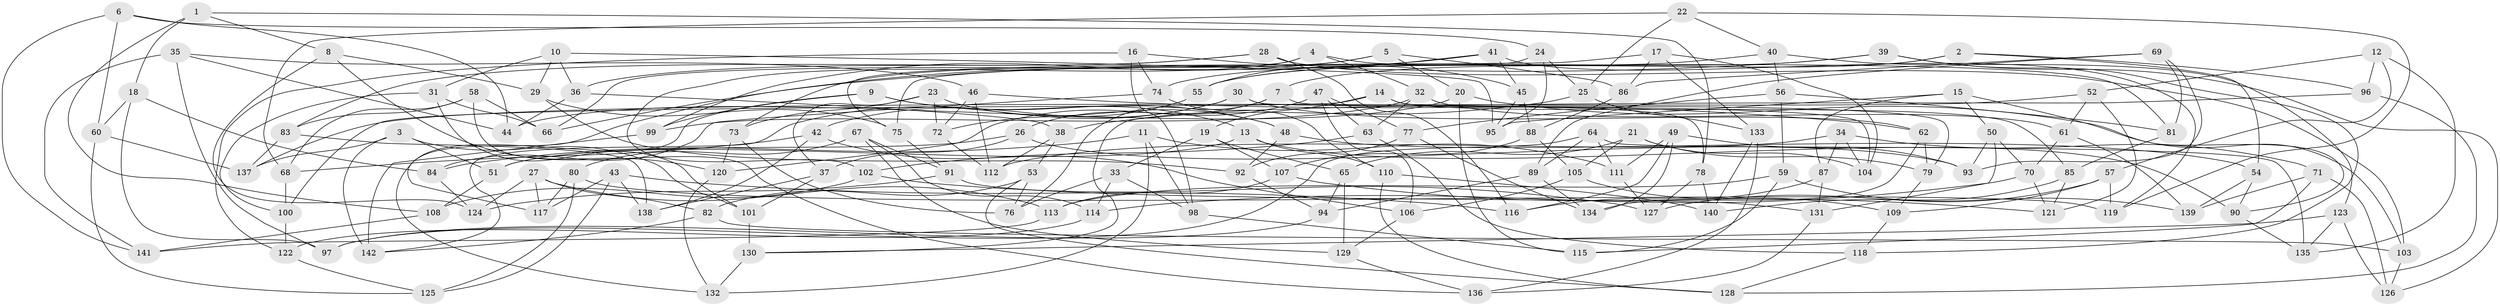 // Generated by graph-tools (version 1.1) at 2025/57/03/09/25 04:57:15]
// undirected, 142 vertices, 284 edges
graph export_dot {
graph [start="1"]
  node [color=gray90,style=filled];
  1;
  2;
  3;
  4;
  5;
  6;
  7;
  8;
  9;
  10;
  11;
  12;
  13;
  14;
  15;
  16;
  17;
  18;
  19;
  20;
  21;
  22;
  23;
  24;
  25;
  26;
  27;
  28;
  29;
  30;
  31;
  32;
  33;
  34;
  35;
  36;
  37;
  38;
  39;
  40;
  41;
  42;
  43;
  44;
  45;
  46;
  47;
  48;
  49;
  50;
  51;
  52;
  53;
  54;
  55;
  56;
  57;
  58;
  59;
  60;
  61;
  62;
  63;
  64;
  65;
  66;
  67;
  68;
  69;
  70;
  71;
  72;
  73;
  74;
  75;
  76;
  77;
  78;
  79;
  80;
  81;
  82;
  83;
  84;
  85;
  86;
  87;
  88;
  89;
  90;
  91;
  92;
  93;
  94;
  95;
  96;
  97;
  98;
  99;
  100;
  101;
  102;
  103;
  104;
  105;
  106;
  107;
  108;
  109;
  110;
  111;
  112;
  113;
  114;
  115;
  116;
  117;
  118;
  119;
  120;
  121;
  122;
  123;
  124;
  125;
  126;
  127;
  128;
  129;
  130;
  131;
  132;
  133;
  134;
  135;
  136;
  137;
  138;
  139;
  140;
  141;
  142;
  1 -- 108;
  1 -- 18;
  1 -- 8;
  1 -- 78;
  2 -- 7;
  2 -- 55;
  2 -- 54;
  2 -- 96;
  3 -- 142;
  3 -- 137;
  3 -- 101;
  3 -- 51;
  4 -- 81;
  4 -- 102;
  4 -- 32;
  4 -- 66;
  5 -- 20;
  5 -- 86;
  5 -- 99;
  5 -- 73;
  6 -- 44;
  6 -- 60;
  6 -- 24;
  6 -- 141;
  7 -- 79;
  7 -- 76;
  7 -- 26;
  8 -- 124;
  8 -- 120;
  8 -- 29;
  9 -- 48;
  9 -- 132;
  9 -- 13;
  9 -- 99;
  10 -- 36;
  10 -- 31;
  10 -- 29;
  10 -- 95;
  11 -- 132;
  11 -- 98;
  11 -- 84;
  11 -- 111;
  12 -- 57;
  12 -- 96;
  12 -- 52;
  12 -- 135;
  13 -- 90;
  13 -- 110;
  13 -- 51;
  14 -- 100;
  14 -- 78;
  14 -- 19;
  14 -- 85;
  15 -- 90;
  15 -- 87;
  15 -- 95;
  15 -- 50;
  16 -- 74;
  16 -- 122;
  16 -- 45;
  16 -- 98;
  17 -- 104;
  17 -- 75;
  17 -- 86;
  17 -- 133;
  18 -- 97;
  18 -- 60;
  18 -- 84;
  19 -- 65;
  19 -- 33;
  19 -- 107;
  20 -- 115;
  20 -- 103;
  20 -- 44;
  21 -- 79;
  21 -- 104;
  21 -- 105;
  21 -- 65;
  22 -- 40;
  22 -- 25;
  22 -- 119;
  22 -- 68;
  23 -- 73;
  23 -- 72;
  23 -- 48;
  23 -- 37;
  24 -- 95;
  24 -- 25;
  24 -- 75;
  25 -- 38;
  25 -- 133;
  26 -- 37;
  26 -- 93;
  26 -- 51;
  27 -- 113;
  27 -- 117;
  27 -- 124;
  27 -- 82;
  28 -- 116;
  28 -- 83;
  28 -- 103;
  28 -- 36;
  29 -- 92;
  29 -- 75;
  30 -- 142;
  30 -- 104;
  30 -- 62;
  30 -- 42;
  31 -- 66;
  31 -- 101;
  31 -- 100;
  32 -- 99;
  32 -- 61;
  32 -- 63;
  33 -- 98;
  33 -- 114;
  33 -- 76;
  34 -- 71;
  34 -- 112;
  34 -- 87;
  34 -- 104;
  35 -- 44;
  35 -- 141;
  35 -- 97;
  35 -- 46;
  36 -- 38;
  36 -- 44;
  37 -- 138;
  37 -- 101;
  38 -- 112;
  38 -- 53;
  39 -- 55;
  39 -- 126;
  39 -- 118;
  39 -- 66;
  40 -- 123;
  40 -- 56;
  40 -- 74;
  41 -- 45;
  41 -- 117;
  41 -- 119;
  41 -- 55;
  42 -- 138;
  42 -- 106;
  42 -- 68;
  43 -- 116;
  43 -- 117;
  43 -- 138;
  43 -- 125;
  45 -- 88;
  45 -- 95;
  46 -- 62;
  46 -- 72;
  46 -- 112;
  47 -- 63;
  47 -- 120;
  47 -- 77;
  47 -- 106;
  48 -- 92;
  48 -- 54;
  49 -- 134;
  49 -- 111;
  49 -- 93;
  49 -- 116;
  50 -- 131;
  50 -- 70;
  50 -- 93;
  51 -- 108;
  52 -- 137;
  52 -- 121;
  52 -- 61;
  53 -- 128;
  53 -- 76;
  53 -- 82;
  54 -- 90;
  54 -- 139;
  55 -- 72;
  56 -- 81;
  56 -- 59;
  56 -- 77;
  57 -- 127;
  57 -- 109;
  57 -- 119;
  58 -- 83;
  58 -- 66;
  58 -- 68;
  58 -- 136;
  59 -- 139;
  59 -- 115;
  59 -- 113;
  60 -- 137;
  60 -- 125;
  61 -- 139;
  61 -- 70;
  62 -- 79;
  62 -- 134;
  63 -- 118;
  63 -- 102;
  64 -- 135;
  64 -- 97;
  64 -- 111;
  64 -- 89;
  65 -- 129;
  65 -- 94;
  67 -- 91;
  67 -- 114;
  67 -- 80;
  67 -- 129;
  68 -- 100;
  69 -- 93;
  69 -- 89;
  69 -- 81;
  69 -- 86;
  70 -- 114;
  70 -- 121;
  71 -- 126;
  71 -- 115;
  71 -- 139;
  72 -- 112;
  73 -- 76;
  73 -- 120;
  74 -- 110;
  74 -- 84;
  75 -- 91;
  77 -- 134;
  77 -- 92;
  78 -- 140;
  78 -- 127;
  79 -- 109;
  80 -- 119;
  80 -- 117;
  80 -- 125;
  81 -- 85;
  82 -- 142;
  82 -- 103;
  83 -- 138;
  83 -- 137;
  84 -- 124;
  85 -- 140;
  85 -- 121;
  86 -- 88;
  87 -- 131;
  87 -- 116;
  88 -- 105;
  88 -- 107;
  89 -- 134;
  89 -- 94;
  90 -- 135;
  91 -- 124;
  91 -- 131;
  92 -- 94;
  94 -- 97;
  96 -- 128;
  96 -- 130;
  98 -- 115;
  99 -- 142;
  100 -- 122;
  101 -- 130;
  102 -- 108;
  102 -- 127;
  103 -- 126;
  105 -- 106;
  105 -- 109;
  106 -- 129;
  107 -- 121;
  107 -- 113;
  108 -- 141;
  109 -- 118;
  110 -- 128;
  110 -- 140;
  111 -- 127;
  113 -- 141;
  114 -- 122;
  118 -- 128;
  120 -- 132;
  122 -- 125;
  123 -- 135;
  123 -- 130;
  123 -- 126;
  129 -- 136;
  130 -- 132;
  131 -- 136;
  133 -- 136;
  133 -- 140;
}
